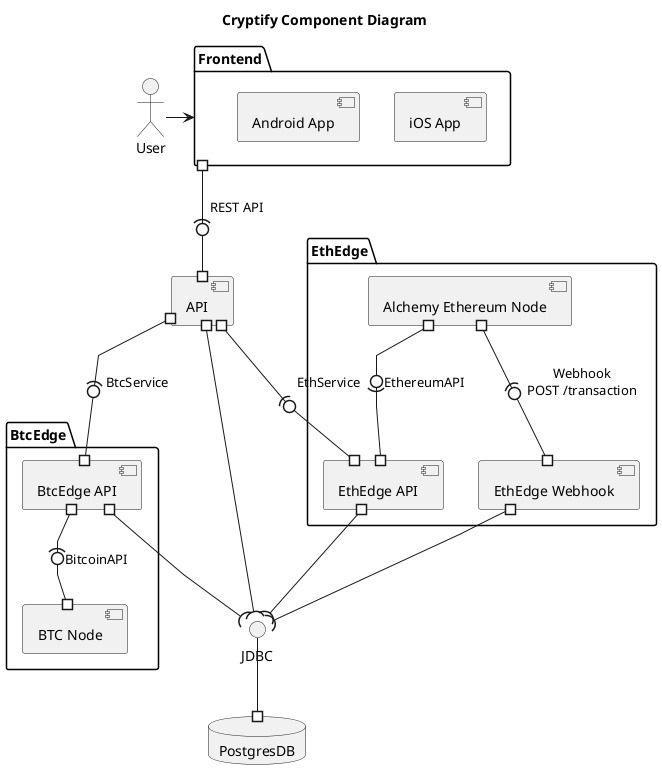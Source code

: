 @startuml
skinparam linetype polyline
title Cryptify Component Diagram

actor User

package Frontend {
    [iOS App]
    [Android App]
}

component API {
}

database PostgresDB {
}

interface JDBC

package EthEdge {
    [Alchemy Ethereum Node]
    [EthEdge Webhook]
    [EthEdge API]
}

package BtcEdge {
    [BTC Node]
    [BtcEdge API]
}

User -right-> Frontend
Frontend #-(0-# API : REST API

API #-(0-# [EthEdge API] : EthService
API #-(0-# [BtcEdge API] : BtcService
[EthEdge API] #-up(0-# [Alchemy Ethereum Node] : EthereumAPI
[Alchemy Ethereum Node] #-(0-# [EthEdge Webhook] : Webhook\nPOST /transaction
[BtcEdge API] #-(0-# [BTC Node]: BitcoinAPI

JDBC --# PostgresDB
[EthEdge API] #--( JDBC
[EthEdge Webhook] #-( JDBC
[BtcEdge API] #-( JDBC
API #--( JDBC

@enduml
